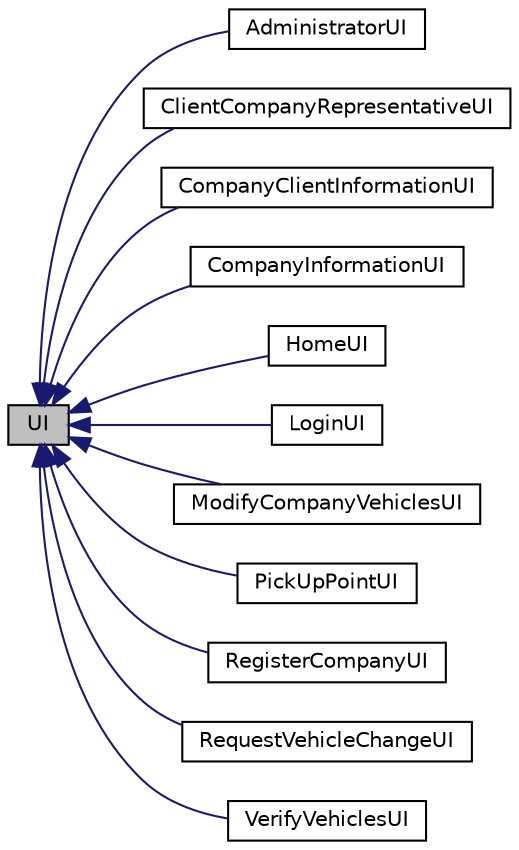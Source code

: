 digraph "UI"
{
  edge [fontname="Helvetica",fontsize="10",labelfontname="Helvetica",labelfontsize="10"];
  node [fontname="Helvetica",fontsize="10",shape=record];
  rankdir="LR";
  Node0 [label="UI",height=0.2,width=0.4,color="black", fillcolor="grey75", style="filled", fontcolor="black"];
  Node0 -> Node1 [dir="back",color="midnightblue",fontsize="10",style="solid",fontname="Helvetica"];
  Node1 [label="AdministratorUI",height=0.2,width=0.4,color="black", fillcolor="white", style="filled",URL="$classAdministratorUI.html"];
  Node0 -> Node2 [dir="back",color="midnightblue",fontsize="10",style="solid",fontname="Helvetica"];
  Node2 [label="ClientCompanyRepresentativeUI",height=0.2,width=0.4,color="black", fillcolor="white", style="filled",URL="$classClientCompanyRepresentativeUI.html"];
  Node0 -> Node3 [dir="back",color="midnightblue",fontsize="10",style="solid",fontname="Helvetica"];
  Node3 [label="CompanyClientInformationUI",height=0.2,width=0.4,color="black", fillcolor="white", style="filled",URL="$classCompanyClientInformationUI.html"];
  Node0 -> Node4 [dir="back",color="midnightblue",fontsize="10",style="solid",fontname="Helvetica"];
  Node4 [label="CompanyInformationUI",height=0.2,width=0.4,color="black", fillcolor="white", style="filled",URL="$classCompanyInformationUI.html"];
  Node0 -> Node5 [dir="back",color="midnightblue",fontsize="10",style="solid",fontname="Helvetica"];
  Node5 [label="HomeUI",height=0.2,width=0.4,color="black", fillcolor="white", style="filled",URL="$classHomeUI.html"];
  Node0 -> Node6 [dir="back",color="midnightblue",fontsize="10",style="solid",fontname="Helvetica"];
  Node6 [label="LoginUI",height=0.2,width=0.4,color="black", fillcolor="white", style="filled",URL="$classLoginUI.html"];
  Node0 -> Node7 [dir="back",color="midnightblue",fontsize="10",style="solid",fontname="Helvetica"];
  Node7 [label="ModifyCompanyVehiclesUI",height=0.2,width=0.4,color="black", fillcolor="white", style="filled",URL="$classModifyCompanyVehiclesUI.html"];
  Node0 -> Node8 [dir="back",color="midnightblue",fontsize="10",style="solid",fontname="Helvetica"];
  Node8 [label="PickUpPointUI",height=0.2,width=0.4,color="black", fillcolor="white", style="filled",URL="$classPickUpPointUI.html"];
  Node0 -> Node9 [dir="back",color="midnightblue",fontsize="10",style="solid",fontname="Helvetica"];
  Node9 [label="RegisterCompanyUI",height=0.2,width=0.4,color="black", fillcolor="white", style="filled",URL="$classRegisterCompanyUI.html"];
  Node0 -> Node10 [dir="back",color="midnightblue",fontsize="10",style="solid",fontname="Helvetica"];
  Node10 [label="RequestVehicleChangeUI",height=0.2,width=0.4,color="black", fillcolor="white", style="filled",URL="$classRequestVehicleChangeUI.html"];
  Node0 -> Node11 [dir="back",color="midnightblue",fontsize="10",style="solid",fontname="Helvetica"];
  Node11 [label="VerifyVehiclesUI",height=0.2,width=0.4,color="black", fillcolor="white", style="filled",URL="$classVerifyVehiclesUI.html"];
}
